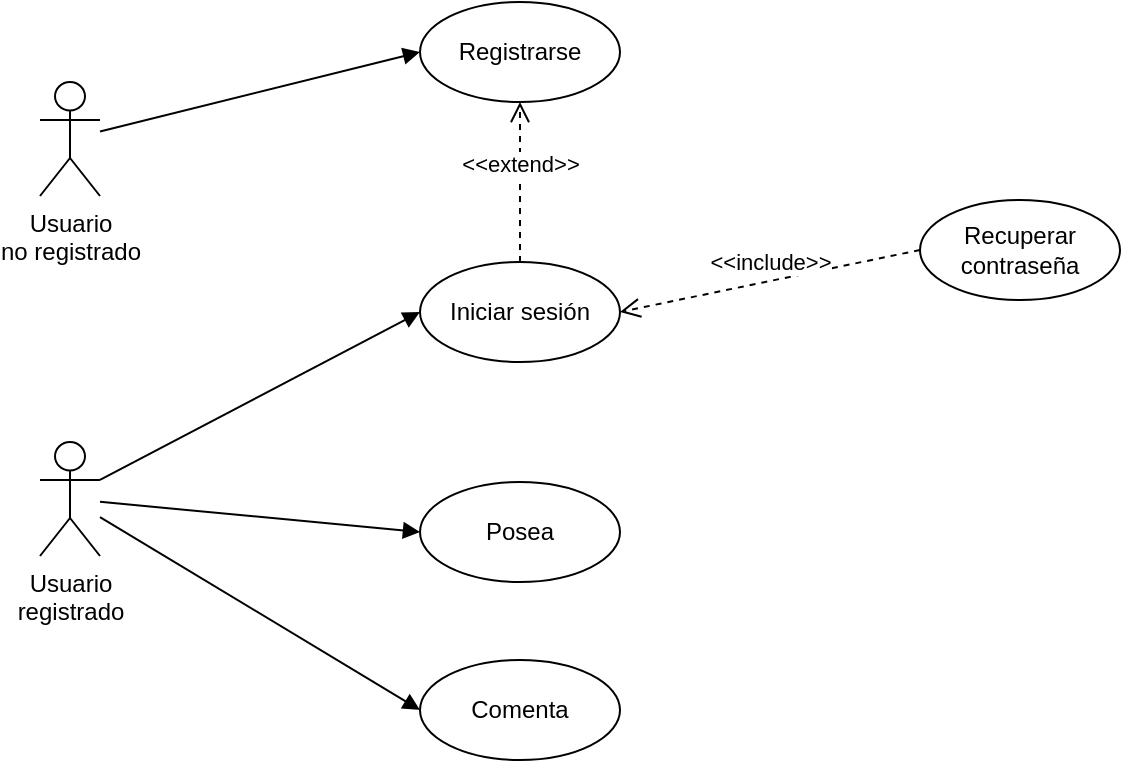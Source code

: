 <mxfile version="26.2.4">
  <diagram name="Página-1" id="7bljCttjSE_ZduePupPO">
    <mxGraphModel dx="1063" dy="490" grid="1" gridSize="10" guides="1" tooltips="1" connect="1" arrows="1" fold="1" page="1" pageScale="1" pageWidth="827" pageHeight="1169" math="0" shadow="0">
      <root>
        <mxCell id="0" />
        <mxCell id="1" parent="0" />
        <mxCell id="20" value="" style="curved=1;startArrow=none;endArrow=block;entryX=0;entryY=0.5;entryDx=0;entryDy=0;exitX=1;exitY=0.333;exitDx=0;exitDy=0;exitPerimeter=0;" parent="1" source="sT7XNNBiZ8bP1vPra6IX-34" target="wp9TlNlraOxQVLOvNRbi-34" edge="1">
          <mxGeometry x="0.006" relative="1" as="geometry">
            <Array as="points" />
            <mxPoint x="253" y="528" as="sourcePoint" />
            <mxPoint as="offset" />
          </mxGeometry>
        </mxCell>
        <mxCell id="22" value="" style="curved=1;startArrow=none;endArrow=block;exitX=0.99;exitY=0.57;entryX=0.36;entryY=-0.01;" parent="1" edge="1">
          <mxGeometry relative="1" as="geometry">
            <Array as="points">
              <mxPoint x="364" y="280" />
              <mxPoint x="418" y="280" />
            </Array>
            <mxPoint x="577.377" y="141.716" as="sourcePoint" />
          </mxGeometry>
        </mxCell>
        <mxCell id="23" value="" style="curved=1;startArrow=none;endArrow=block;exitX=0.82;exitY=0;entryX=0;entryY=0.49;" parent="1" edge="1">
          <mxGeometry relative="1" as="geometry">
            <Array as="points">
              <mxPoint x="364" y="138" />
            </Array>
            <mxPoint x="562.616" y="113.087" as="sourcePoint" />
          </mxGeometry>
        </mxCell>
        <mxCell id="26" value="" style="curved=1;startArrow=none;endArrow=block;exitX=0.99;exitY=0.69;entryX=0.44;entryY=0.01;" parent="1" edge="1">
          <mxGeometry relative="1" as="geometry">
            <Array as="points">
              <mxPoint x="364" y="300" />
              <mxPoint x="418" y="300" />
            </Array>
            <mxPoint x="575.694" y="149.252" as="sourcePoint" />
          </mxGeometry>
        </mxCell>
        <mxCell id="29" value="" style="curved=1;startArrow=none;endArrow=block;exitX=0.75;exitY=1;entryX=0.46;entryY=0;" parent="1" edge="1">
          <mxGeometry relative="1" as="geometry">
            <Array as="points">
              <mxPoint x="364" y="320" />
              <mxPoint x="418" y="320" />
            </Array>
            <mxPoint x="559.207" y="55.356" as="sourcePoint" />
          </mxGeometry>
        </mxCell>
        <mxCell id="31" value="" style="curved=1;startArrow=none;endArrow=block;exitX=0.99;exitY=0.71;entryX=0.39;entryY=0;" parent="1" edge="1">
          <mxGeometry relative="1" as="geometry">
            <Array as="points">
              <mxPoint x="364" y="193" />
              <mxPoint x="857" y="193" />
            </Array>
            <mxPoint x="574.724" y="38.581" as="sourcePoint" />
          </mxGeometry>
        </mxCell>
        <mxCell id="qCNo01SNKq6QyHZmtWmA-31" value="Usuario&lt;div&gt;no&amp;nbsp;&lt;span style=&quot;background-color: transparent; color: light-dark(rgb(0, 0, 0), rgb(255, 255, 255));&quot;&gt;registrado&lt;/span&gt;&lt;/div&gt;" style="shape=umlActor;verticalLabelPosition=bottom;verticalAlign=top;html=1;outlineConnect=0;" parent="1" vertex="1">
          <mxGeometry x="110" y="370" width="30" height="57" as="geometry" />
        </mxCell>
        <mxCell id="wp9TlNlraOxQVLOvNRbi-34" value="Iniciar sesión" style="ellipse;whiteSpace=wrap;html=1;" parent="1" vertex="1">
          <mxGeometry x="300" y="460" width="100" height="50" as="geometry" />
        </mxCell>
        <mxCell id="wp9TlNlraOxQVLOvNRbi-36" value="" style="curved=1;startArrow=none;endArrow=block;entryX=0;entryY=0.5;entryDx=0;entryDy=0;" parent="1" source="qCNo01SNKq6QyHZmtWmA-31" target="wp9TlNlraOxQVLOvNRbi-37" edge="1">
          <mxGeometry x="0.006" relative="1" as="geometry">
            <Array as="points" />
            <mxPoint x="250" y="580" as="sourcePoint" />
            <mxPoint as="offset" />
          </mxGeometry>
        </mxCell>
        <mxCell id="wp9TlNlraOxQVLOvNRbi-37" value="&lt;p data-pm-slice=&quot;1 1 [&amp;quot;ordered_list&amp;quot;,{&amp;quot;spread&amp;quot;:true,&amp;quot;startingNumber&amp;quot;:1,&amp;quot;start&amp;quot;:56,&amp;quot;end&amp;quot;:478},&amp;quot;regular_list_item&amp;quot;,{&amp;quot;start&amp;quot;:56,&amp;quot;end&amp;quot;:147},&amp;quot;list&amp;quot;,{&amp;quot;spread&amp;quot;:false,&amp;quot;start&amp;quot;:88,&amp;quot;end&amp;quot;:147},&amp;quot;regular_list_item&amp;quot;,{&amp;quot;start&amp;quot;:88,&amp;quot;end&amp;quot;:101}]&quot;&gt;Registrarse&lt;/p&gt;" style="ellipse;whiteSpace=wrap;html=1;" parent="1" vertex="1">
          <mxGeometry x="300" y="330" width="100" height="50" as="geometry" />
        </mxCell>
        <mxCell id="wp9TlNlraOxQVLOvNRbi-38" value="" style="curved=1;startArrow=none;endArrow=block;entryX=0;entryY=0.5;entryDx=0;entryDy=0;" parent="1" source="sT7XNNBiZ8bP1vPra6IX-34" target="wp9TlNlraOxQVLOvNRbi-39" edge="1">
          <mxGeometry x="0.006" relative="1" as="geometry">
            <Array as="points" />
            <mxPoint x="180" y="660" as="sourcePoint" />
            <mxPoint as="offset" />
          </mxGeometry>
        </mxCell>
        <mxCell id="wp9TlNlraOxQVLOvNRbi-39" value="Comenta" style="ellipse;whiteSpace=wrap;html=1;" parent="1" vertex="1">
          <mxGeometry x="300" y="659" width="100" height="50" as="geometry" />
        </mxCell>
        <mxCell id="wp9TlNlraOxQVLOvNRbi-40" value="" style="curved=1;startArrow=none;endArrow=block;entryX=0;entryY=0.5;entryDx=0;entryDy=0;" parent="1" source="sT7XNNBiZ8bP1vPra6IX-34" target="wp9TlNlraOxQVLOvNRbi-41" edge="1">
          <mxGeometry x="0.006" relative="1" as="geometry">
            <Array as="points" />
            <mxPoint x="230" y="550" as="sourcePoint" />
            <mxPoint as="offset" />
          </mxGeometry>
        </mxCell>
        <mxCell id="wp9TlNlraOxQVLOvNRbi-41" value="Posea" style="ellipse;whiteSpace=wrap;html=1;" parent="1" vertex="1">
          <mxGeometry x="300" y="570" width="100" height="50" as="geometry" />
        </mxCell>
        <mxCell id="wp9TlNlraOxQVLOvNRbi-45" value="&lt;p data-pm-slice=&quot;1 1 [&amp;quot;ordered_list&amp;quot;,{&amp;quot;spread&amp;quot;:true,&amp;quot;startingNumber&amp;quot;:1,&amp;quot;start&amp;quot;:56,&amp;quot;end&amp;quot;:478},&amp;quot;regular_list_item&amp;quot;,{&amp;quot;start&amp;quot;:56,&amp;quot;end&amp;quot;:147},&amp;quot;list&amp;quot;,{&amp;quot;spread&amp;quot;:false,&amp;quot;start&amp;quot;:88,&amp;quot;end&amp;quot;:147},&amp;quot;regular_list_item&amp;quot;,{&amp;quot;start&amp;quot;:125,&amp;quot;end&amp;quot;:147}]&quot;&gt;Recuperar contraseña&lt;/p&gt;" style="ellipse;whiteSpace=wrap;html=1;" parent="1" vertex="1">
          <mxGeometry x="550" y="429" width="100" height="50" as="geometry" />
        </mxCell>
        <mxCell id="sT7XNNBiZ8bP1vPra6IX-31" value="&amp;lt;&amp;lt;include&amp;gt;&amp;gt;" style="html=1;verticalAlign=bottom;endArrow=open;dashed=1;endSize=8;curved=0;rounded=0;entryX=1;entryY=0.5;entryDx=0;entryDy=0;exitX=0;exitY=0.5;exitDx=0;exitDy=0;" edge="1" parent="1" source="wp9TlNlraOxQVLOvNRbi-45" target="wp9TlNlraOxQVLOvNRbi-34">
          <mxGeometry relative="1" as="geometry">
            <mxPoint x="600" y="430" as="sourcePoint" />
            <mxPoint x="340" y="540" as="targetPoint" />
          </mxGeometry>
        </mxCell>
        <mxCell id="sT7XNNBiZ8bP1vPra6IX-34" value="Usuario&lt;div&gt;registrado&lt;/div&gt;" style="shape=umlActor;verticalLabelPosition=bottom;verticalAlign=top;html=1;outlineConnect=0;" vertex="1" parent="1">
          <mxGeometry x="110" y="550" width="30" height="57" as="geometry" />
        </mxCell>
        <mxCell id="sT7XNNBiZ8bP1vPra6IX-39" value="&amp;lt;&amp;lt;extend&amp;gt;&amp;gt;" style="html=1;verticalAlign=bottom;endArrow=open;dashed=1;endSize=8;curved=0;rounded=0;entryX=0.5;entryY=1;entryDx=0;entryDy=0;exitX=0.5;exitY=0;exitDx=0;exitDy=0;" edge="1" parent="1" source="wp9TlNlraOxQVLOvNRbi-34" target="wp9TlNlraOxQVLOvNRbi-37">
          <mxGeometry relative="1" as="geometry">
            <mxPoint x="370" y="400" as="sourcePoint" />
            <mxPoint x="220" y="431" as="targetPoint" />
          </mxGeometry>
        </mxCell>
      </root>
    </mxGraphModel>
  </diagram>
</mxfile>
